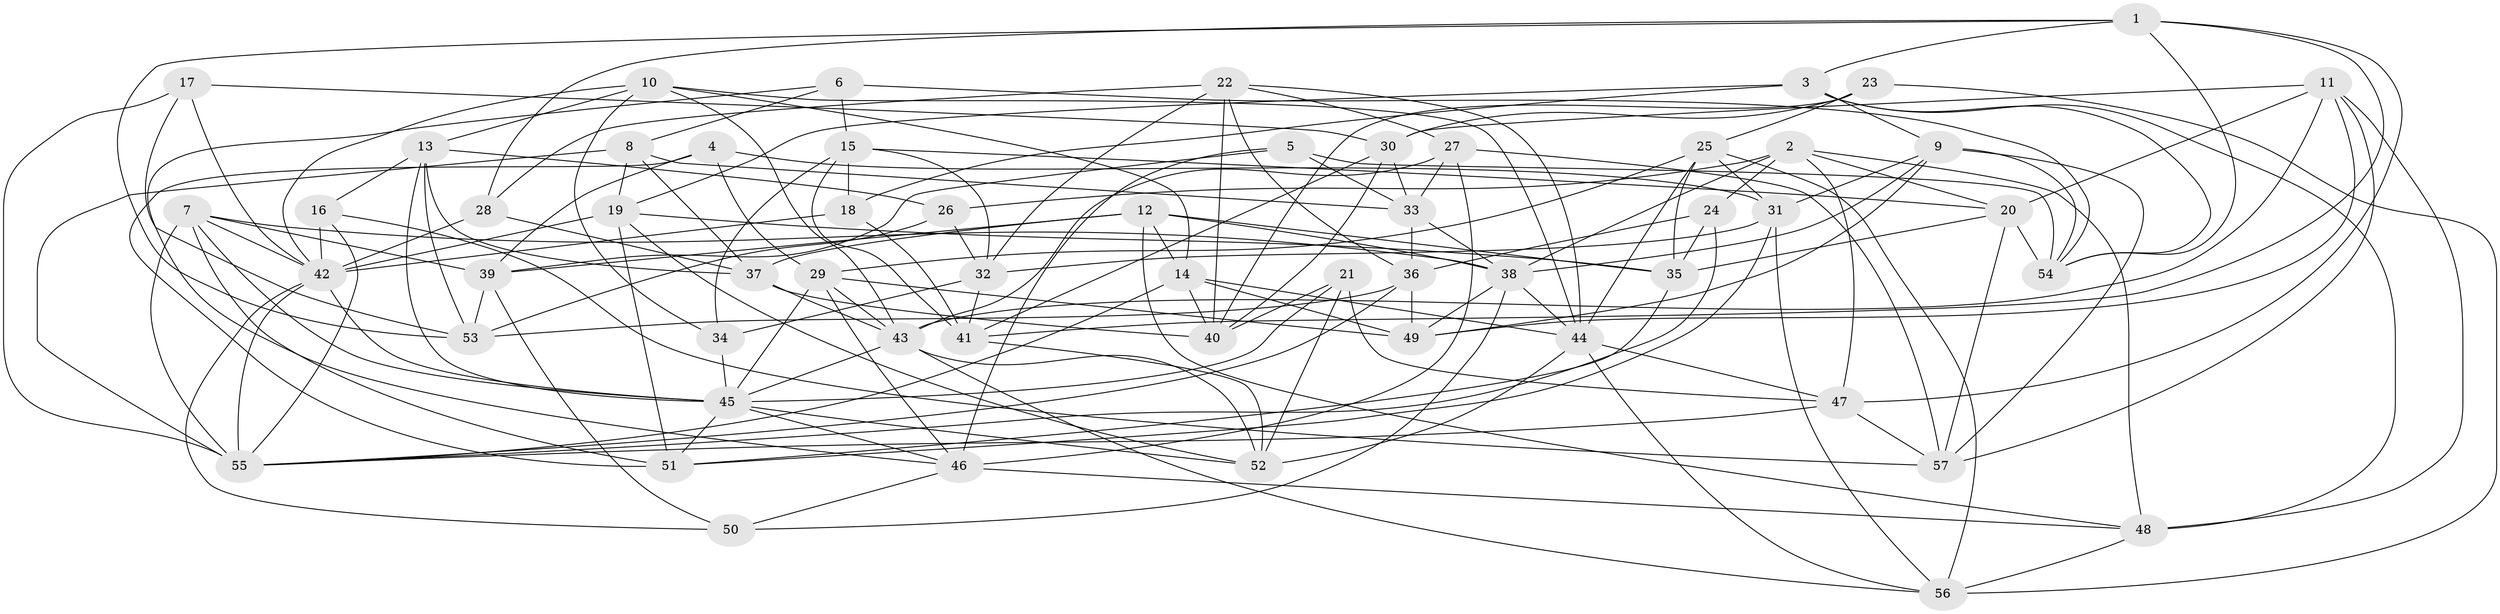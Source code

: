 // original degree distribution, {4: 1.0}
// Generated by graph-tools (version 1.1) at 2025/50/03/09/25 03:50:52]
// undirected, 57 vertices, 166 edges
graph export_dot {
graph [start="1"]
  node [color=gray90,style=filled];
  1;
  2;
  3;
  4;
  5;
  6;
  7;
  8;
  9;
  10;
  11;
  12;
  13;
  14;
  15;
  16;
  17;
  18;
  19;
  20;
  21;
  22;
  23;
  24;
  25;
  26;
  27;
  28;
  29;
  30;
  31;
  32;
  33;
  34;
  35;
  36;
  37;
  38;
  39;
  40;
  41;
  42;
  43;
  44;
  45;
  46;
  47;
  48;
  49;
  50;
  51;
  52;
  53;
  54;
  55;
  56;
  57;
  1 -- 3 [weight=1.0];
  1 -- 28 [weight=1.0];
  1 -- 41 [weight=1.0];
  1 -- 47 [weight=1.0];
  1 -- 53 [weight=1.0];
  1 -- 54 [weight=1.0];
  2 -- 20 [weight=1.0];
  2 -- 24 [weight=1.0];
  2 -- 26 [weight=1.0];
  2 -- 38 [weight=1.0];
  2 -- 47 [weight=1.0];
  2 -- 48 [weight=1.0];
  3 -- 9 [weight=1.0];
  3 -- 18 [weight=1.0];
  3 -- 19 [weight=1.0];
  3 -- 48 [weight=1.0];
  3 -- 54 [weight=1.0];
  4 -- 29 [weight=1.0];
  4 -- 31 [weight=1.0];
  4 -- 39 [weight=1.0];
  4 -- 51 [weight=1.0];
  5 -- 33 [weight=1.0];
  5 -- 39 [weight=1.0];
  5 -- 46 [weight=1.0];
  5 -- 54 [weight=1.0];
  6 -- 8 [weight=1.0];
  6 -- 15 [weight=1.0];
  6 -- 46 [weight=1.0];
  6 -- 54 [weight=1.0];
  7 -- 38 [weight=1.0];
  7 -- 39 [weight=1.0];
  7 -- 42 [weight=1.0];
  7 -- 45 [weight=1.0];
  7 -- 51 [weight=1.0];
  7 -- 55 [weight=1.0];
  8 -- 19 [weight=1.0];
  8 -- 33 [weight=1.0];
  8 -- 37 [weight=1.0];
  8 -- 55 [weight=2.0];
  9 -- 31 [weight=1.0];
  9 -- 38 [weight=1.0];
  9 -- 49 [weight=1.0];
  9 -- 54 [weight=1.0];
  9 -- 57 [weight=1.0];
  10 -- 13 [weight=1.0];
  10 -- 14 [weight=1.0];
  10 -- 34 [weight=1.0];
  10 -- 42 [weight=1.0];
  10 -- 43 [weight=1.0];
  10 -- 44 [weight=1.0];
  11 -- 20 [weight=1.0];
  11 -- 30 [weight=1.0];
  11 -- 43 [weight=1.0];
  11 -- 48 [weight=1.0];
  11 -- 49 [weight=1.0];
  11 -- 57 [weight=1.0];
  12 -- 14 [weight=1.0];
  12 -- 35 [weight=1.0];
  12 -- 37 [weight=1.0];
  12 -- 38 [weight=1.0];
  12 -- 39 [weight=1.0];
  12 -- 48 [weight=1.0];
  13 -- 16 [weight=1.0];
  13 -- 26 [weight=1.0];
  13 -- 37 [weight=1.0];
  13 -- 45 [weight=1.0];
  13 -- 53 [weight=1.0];
  14 -- 40 [weight=1.0];
  14 -- 44 [weight=1.0];
  14 -- 49 [weight=1.0];
  14 -- 55 [weight=1.0];
  15 -- 18 [weight=1.0];
  15 -- 20 [weight=1.0];
  15 -- 32 [weight=1.0];
  15 -- 34 [weight=1.0];
  15 -- 41 [weight=1.0];
  16 -- 42 [weight=1.0];
  16 -- 55 [weight=1.0];
  16 -- 57 [weight=1.0];
  17 -- 30 [weight=1.0];
  17 -- 42 [weight=1.0];
  17 -- 53 [weight=1.0];
  17 -- 55 [weight=1.0];
  18 -- 41 [weight=1.0];
  18 -- 42 [weight=1.0];
  19 -- 35 [weight=1.0];
  19 -- 42 [weight=1.0];
  19 -- 51 [weight=1.0];
  19 -- 52 [weight=1.0];
  20 -- 35 [weight=1.0];
  20 -- 54 [weight=1.0];
  20 -- 57 [weight=1.0];
  21 -- 40 [weight=1.0];
  21 -- 45 [weight=1.0];
  21 -- 47 [weight=1.0];
  21 -- 52 [weight=1.0];
  22 -- 27 [weight=1.0];
  22 -- 28 [weight=1.0];
  22 -- 32 [weight=1.0];
  22 -- 36 [weight=1.0];
  22 -- 40 [weight=1.0];
  22 -- 44 [weight=1.0];
  23 -- 25 [weight=1.0];
  23 -- 30 [weight=1.0];
  23 -- 40 [weight=1.0];
  23 -- 56 [weight=1.0];
  24 -- 35 [weight=1.0];
  24 -- 36 [weight=1.0];
  24 -- 55 [weight=1.0];
  25 -- 29 [weight=1.0];
  25 -- 31 [weight=1.0];
  25 -- 35 [weight=1.0];
  25 -- 44 [weight=1.0];
  25 -- 56 [weight=1.0];
  26 -- 32 [weight=1.0];
  26 -- 53 [weight=1.0];
  27 -- 33 [weight=1.0];
  27 -- 43 [weight=1.0];
  27 -- 46 [weight=2.0];
  27 -- 57 [weight=1.0];
  28 -- 37 [weight=1.0];
  28 -- 42 [weight=1.0];
  29 -- 43 [weight=1.0];
  29 -- 45 [weight=1.0];
  29 -- 46 [weight=1.0];
  29 -- 49 [weight=1.0];
  30 -- 33 [weight=1.0];
  30 -- 40 [weight=1.0];
  30 -- 41 [weight=1.0];
  31 -- 32 [weight=1.0];
  31 -- 51 [weight=1.0];
  31 -- 56 [weight=1.0];
  32 -- 34 [weight=1.0];
  32 -- 41 [weight=1.0];
  33 -- 36 [weight=1.0];
  33 -- 38 [weight=1.0];
  34 -- 45 [weight=1.0];
  35 -- 51 [weight=1.0];
  36 -- 49 [weight=1.0];
  36 -- 53 [weight=1.0];
  36 -- 55 [weight=1.0];
  37 -- 40 [weight=1.0];
  37 -- 43 [weight=1.0];
  38 -- 44 [weight=1.0];
  38 -- 49 [weight=1.0];
  38 -- 50 [weight=1.0];
  39 -- 50 [weight=1.0];
  39 -- 53 [weight=1.0];
  41 -- 52 [weight=1.0];
  42 -- 45 [weight=1.0];
  42 -- 50 [weight=1.0];
  42 -- 55 [weight=1.0];
  43 -- 45 [weight=1.0];
  43 -- 52 [weight=1.0];
  43 -- 56 [weight=1.0];
  44 -- 47 [weight=1.0];
  44 -- 52 [weight=1.0];
  44 -- 56 [weight=1.0];
  45 -- 46 [weight=1.0];
  45 -- 51 [weight=1.0];
  45 -- 52 [weight=1.0];
  46 -- 48 [weight=1.0];
  46 -- 50 [weight=1.0];
  47 -- 55 [weight=1.0];
  47 -- 57 [weight=1.0];
  48 -- 56 [weight=1.0];
}
